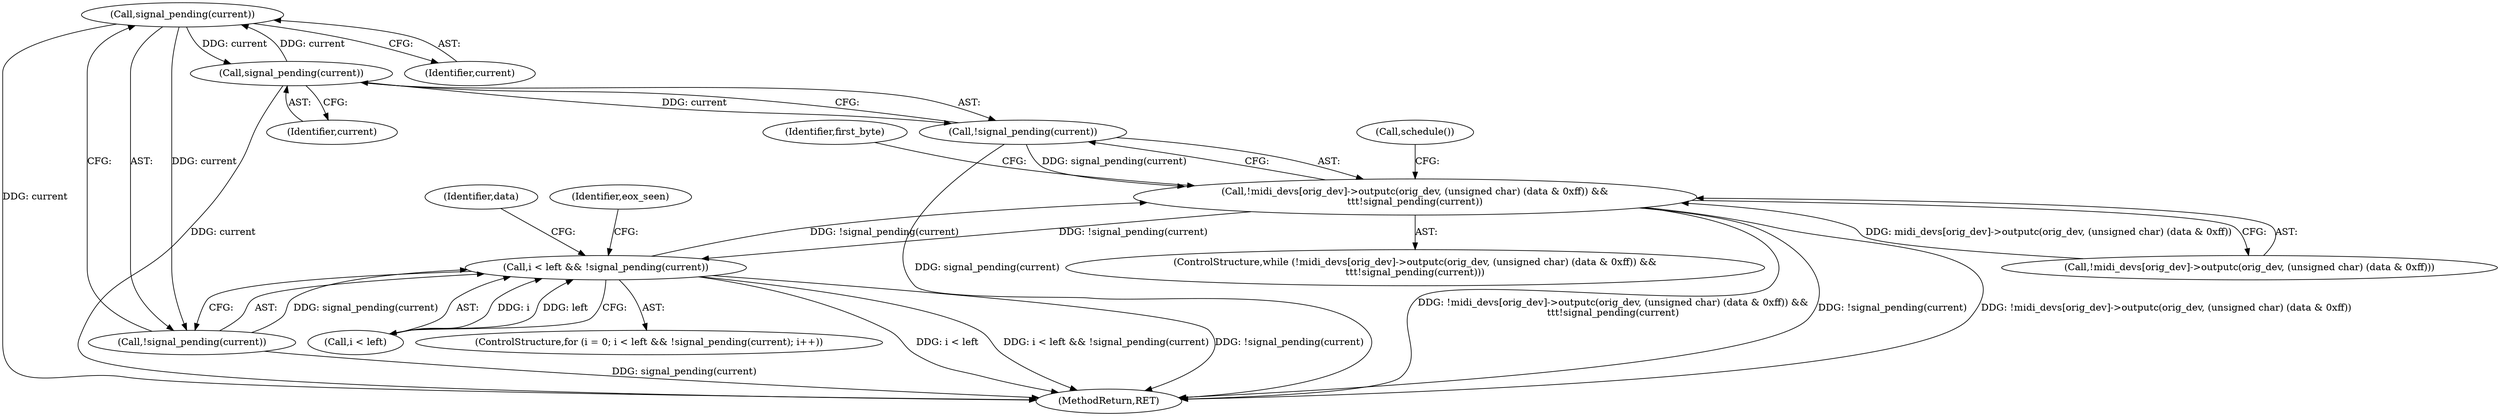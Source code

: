 digraph "0_linux_b769f49463711205d57286e64cf535ed4daf59e9@API" {
"1000225" [label="(Call,signal_pending(current))"];
"1000286" [label="(Call,signal_pending(current))"];
"1000225" [label="(Call,signal_pending(current))"];
"1000224" [label="(Call,!signal_pending(current))"];
"1000220" [label="(Call,i < left && !signal_pending(current))"];
"1000276" [label="(Call,!midi_devs[orig_dev]->outputc(orig_dev, (unsigned char) (data & 0xff)) &&\n\t\t\t!signal_pending(current))"];
"1000285" [label="(Call,!signal_pending(current))"];
"1000285" [label="(Call,!signal_pending(current))"];
"1000309" [label="(MethodReturn,RET)"];
"1000226" [label="(Identifier,current)"];
"1000221" [label="(Call,i < left)"];
"1000224" [label="(Call,!signal_pending(current))"];
"1000286" [label="(Call,signal_pending(current))"];
"1000287" [label="(Identifier,current)"];
"1000288" [label="(Call,schedule())"];
"1000220" [label="(Call,i < left && !signal_pending(current))"];
"1000276" [label="(Call,!midi_devs[orig_dev]->outputc(orig_dev, (unsigned char) (data & 0xff)) &&\n\t\t\t!signal_pending(current))"];
"1000277" [label="(Call,!midi_devs[orig_dev]->outputc(orig_dev, (unsigned char) (data & 0xff)))"];
"1000216" [label="(ControlStructure,for (i = 0; i < left && !signal_pending(current); i++))"];
"1000233" [label="(Identifier,data)"];
"1000292" [label="(Identifier,first_byte)"];
"1000225" [label="(Call,signal_pending(current))"];
"1000303" [label="(Identifier,eox_seen)"];
"1000275" [label="(ControlStructure,while (!midi_devs[orig_dev]->outputc(orig_dev, (unsigned char) (data & 0xff)) &&\n\t\t\t!signal_pending(current)))"];
"1000225" -> "1000224"  [label="AST: "];
"1000225" -> "1000226"  [label="CFG: "];
"1000226" -> "1000225"  [label="AST: "];
"1000224" -> "1000225"  [label="CFG: "];
"1000225" -> "1000309"  [label="DDG: current"];
"1000225" -> "1000224"  [label="DDG: current"];
"1000286" -> "1000225"  [label="DDG: current"];
"1000225" -> "1000286"  [label="DDG: current"];
"1000286" -> "1000285"  [label="AST: "];
"1000286" -> "1000287"  [label="CFG: "];
"1000287" -> "1000286"  [label="AST: "];
"1000285" -> "1000286"  [label="CFG: "];
"1000286" -> "1000309"  [label="DDG: current"];
"1000286" -> "1000285"  [label="DDG: current"];
"1000224" -> "1000220"  [label="AST: "];
"1000220" -> "1000224"  [label="CFG: "];
"1000224" -> "1000309"  [label="DDG: signal_pending(current)"];
"1000224" -> "1000220"  [label="DDG: signal_pending(current)"];
"1000220" -> "1000216"  [label="AST: "];
"1000220" -> "1000221"  [label="CFG: "];
"1000221" -> "1000220"  [label="AST: "];
"1000233" -> "1000220"  [label="CFG: "];
"1000303" -> "1000220"  [label="CFG: "];
"1000220" -> "1000309"  [label="DDG: i < left"];
"1000220" -> "1000309"  [label="DDG: i < left && !signal_pending(current)"];
"1000220" -> "1000309"  [label="DDG: !signal_pending(current)"];
"1000221" -> "1000220"  [label="DDG: i"];
"1000221" -> "1000220"  [label="DDG: left"];
"1000276" -> "1000220"  [label="DDG: !signal_pending(current)"];
"1000220" -> "1000276"  [label="DDG: !signal_pending(current)"];
"1000276" -> "1000275"  [label="AST: "];
"1000276" -> "1000277"  [label="CFG: "];
"1000276" -> "1000285"  [label="CFG: "];
"1000277" -> "1000276"  [label="AST: "];
"1000285" -> "1000276"  [label="AST: "];
"1000288" -> "1000276"  [label="CFG: "];
"1000292" -> "1000276"  [label="CFG: "];
"1000276" -> "1000309"  [label="DDG: !midi_devs[orig_dev]->outputc(orig_dev, (unsigned char) (data & 0xff)) &&\n\t\t\t!signal_pending(current)"];
"1000276" -> "1000309"  [label="DDG: !signal_pending(current)"];
"1000276" -> "1000309"  [label="DDG: !midi_devs[orig_dev]->outputc(orig_dev, (unsigned char) (data & 0xff))"];
"1000277" -> "1000276"  [label="DDG: midi_devs[orig_dev]->outputc(orig_dev, (unsigned char) (data & 0xff))"];
"1000285" -> "1000276"  [label="DDG: signal_pending(current)"];
"1000285" -> "1000309"  [label="DDG: signal_pending(current)"];
}
